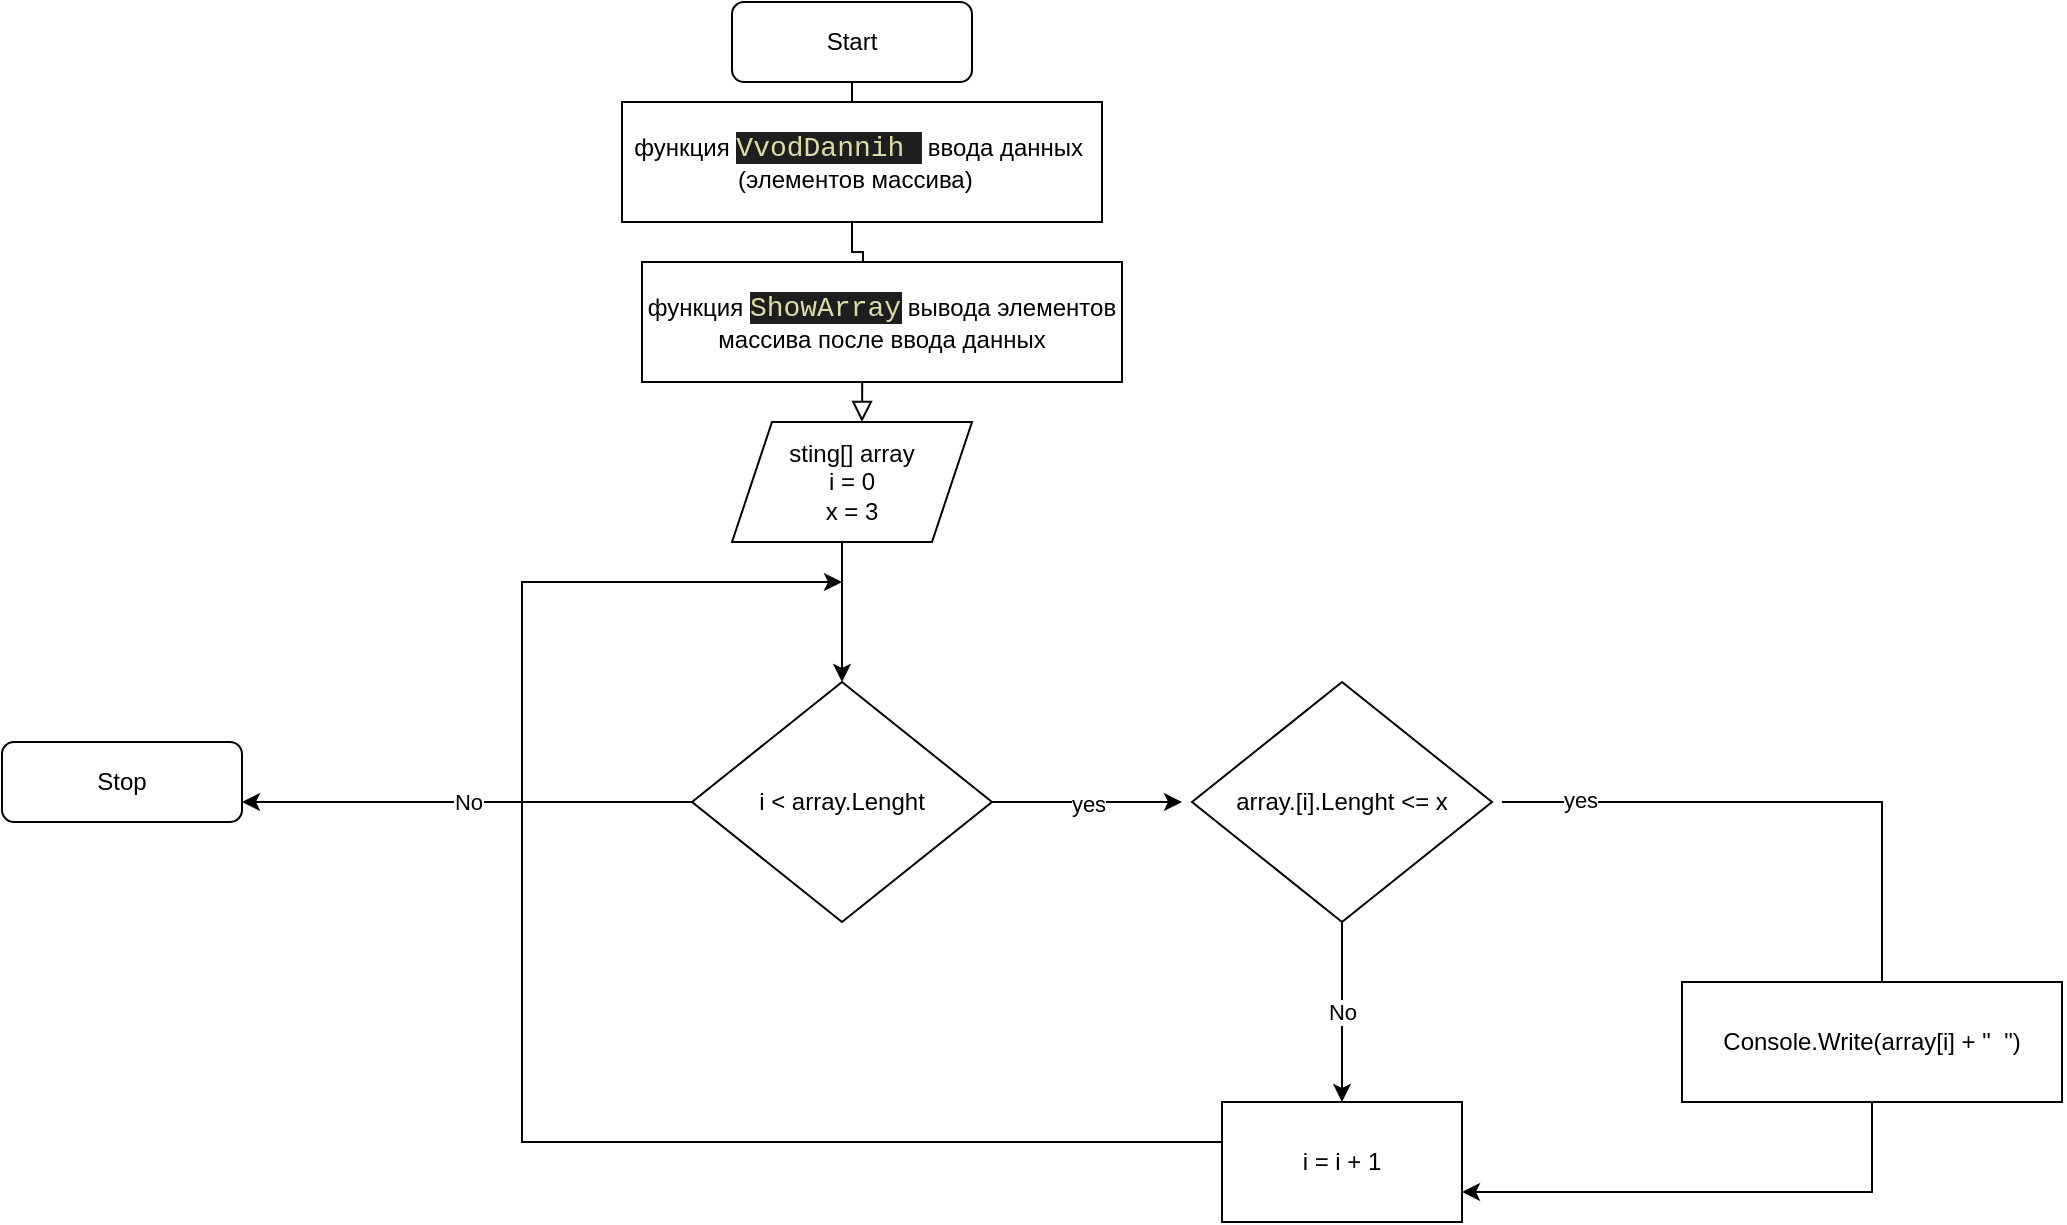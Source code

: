 <mxfile version="20.3.0" type="device"><diagram id="C5RBs43oDa-KdzZeNtuy" name="Page-1"><mxGraphModel dx="2324" dy="2071" grid="1" gridSize="10" guides="1" tooltips="1" connect="1" arrows="1" fold="1" page="1" pageScale="1" pageWidth="827" pageHeight="1169" math="0" shadow="0"><root><mxCell id="WIyWlLk6GJQsqaUBKTNV-0"/><mxCell id="WIyWlLk6GJQsqaUBKTNV-1" parent="WIyWlLk6GJQsqaUBKTNV-0"/><mxCell id="WIyWlLk6GJQsqaUBKTNV-2" value="" style="rounded=0;html=1;jettySize=auto;orthogonalLoop=1;fontSize=11;endArrow=block;endFill=0;endSize=8;strokeWidth=1;shadow=0;labelBackgroundColor=none;edgeStyle=orthogonalEdgeStyle;" parent="WIyWlLk6GJQsqaUBKTNV-1" source="WIyWlLk6GJQsqaUBKTNV-3" edge="1"><mxGeometry relative="1" as="geometry"><mxPoint x="220" y="170" as="targetPoint"/></mxGeometry></mxCell><mxCell id="WIyWlLk6GJQsqaUBKTNV-3" value="Start" style="rounded=1;whiteSpace=wrap;html=1;fontSize=12;glass=0;strokeWidth=1;shadow=0;" parent="WIyWlLk6GJQsqaUBKTNV-1" vertex="1"><mxGeometry x="155" y="-40" width="120" height="40" as="geometry"/></mxCell><mxCell id="WIyWlLk6GJQsqaUBKTNV-11" value="Stop" style="rounded=1;whiteSpace=wrap;html=1;fontSize=12;glass=0;strokeWidth=1;shadow=0;" parent="WIyWlLk6GJQsqaUBKTNV-1" vertex="1"><mxGeometry x="-210" y="330" width="120" height="40" as="geometry"/></mxCell><mxCell id="4JX8prv_ugwPLeYSaK1v-1" style="edgeStyle=orthogonalEdgeStyle;rounded=0;orthogonalLoop=1;jettySize=auto;html=1;" parent="WIyWlLk6GJQsqaUBKTNV-1" edge="1"><mxGeometry relative="1" as="geometry"><mxPoint x="210" y="300" as="targetPoint"/><mxPoint x="210" y="230.0" as="sourcePoint"/></mxGeometry></mxCell><mxCell id="4JX8prv_ugwPLeYSaK1v-0" value="sting[] array&lt;br&gt;i = 0&lt;br&gt;x = 3" style="shape=parallelogram;perimeter=parallelogramPerimeter;whiteSpace=wrap;html=1;fixedSize=1;" parent="WIyWlLk6GJQsqaUBKTNV-1" vertex="1"><mxGeometry x="155" y="170" width="120" height="60" as="geometry"/></mxCell><mxCell id="4JX8prv_ugwPLeYSaK1v-4" value="yes" style="edgeStyle=orthogonalEdgeStyle;rounded=0;orthogonalLoop=1;jettySize=auto;html=1;" parent="WIyWlLk6GJQsqaUBKTNV-1" source="4JX8prv_ugwPLeYSaK1v-2" edge="1"><mxGeometry relative="1" as="geometry"><mxPoint x="380" y="360" as="targetPoint"/></mxGeometry></mxCell><mxCell id="4JX8prv_ugwPLeYSaK1v-12" value="No" style="edgeStyle=orthogonalEdgeStyle;rounded=0;orthogonalLoop=1;jettySize=auto;html=1;entryX=1;entryY=0.75;entryDx=0;entryDy=0;" parent="WIyWlLk6GJQsqaUBKTNV-1" source="4JX8prv_ugwPLeYSaK1v-2" target="WIyWlLk6GJQsqaUBKTNV-11" edge="1"><mxGeometry relative="1" as="geometry"><mxPoint x="-40" y="490" as="targetPoint"/><Array as="points"><mxPoint x="-70" y="360"/></Array></mxGeometry></mxCell><mxCell id="4JX8prv_ugwPLeYSaK1v-2" value="i &amp;lt; array.Lenght" style="rhombus;whiteSpace=wrap;html=1;" parent="WIyWlLk6GJQsqaUBKTNV-1" vertex="1"><mxGeometry x="135" y="300" width="150" height="120" as="geometry"/></mxCell><mxCell id="4JX8prv_ugwPLeYSaK1v-11" style="edgeStyle=orthogonalEdgeStyle;rounded=0;orthogonalLoop=1;jettySize=auto;html=1;" parent="WIyWlLk6GJQsqaUBKTNV-1" source="4JX8prv_ugwPLeYSaK1v-8" edge="1"><mxGeometry relative="1" as="geometry"><mxPoint x="210" y="250" as="targetPoint"/><Array as="points"><mxPoint x="50" y="530"/><mxPoint x="50" y="250"/></Array></mxGeometry></mxCell><mxCell id="4JX8prv_ugwPLeYSaK1v-8" value="i = i + 1" style="whiteSpace=wrap;html=1;" parent="WIyWlLk6GJQsqaUBKTNV-1" vertex="1"><mxGeometry x="400" y="510" width="120" height="60" as="geometry"/></mxCell><mxCell id="TC2NH-H8cxzy6CmC77L6-2" value="функция&amp;nbsp;&lt;span style=&quot;color: rgb(220, 220, 170); background-color: rgb(30, 30, 30); font-family: Consolas, &amp;quot;Courier New&amp;quot;, monospace; font-size: 14px;&quot;&gt;ShowArray&lt;/span&gt;&lt;span style=&quot;background-color: initial;&quot;&gt;&amp;nbsp;вывода элементов массива после ввода данных&lt;/span&gt;" style="rounded=0;whiteSpace=wrap;html=1;" vertex="1" parent="WIyWlLk6GJQsqaUBKTNV-1"><mxGeometry x="110" y="90" width="240" height="60" as="geometry"/></mxCell><mxCell id="TC2NH-H8cxzy6CmC77L6-9" value="No&lt;br&gt;" style="edgeStyle=orthogonalEdgeStyle;rounded=0;orthogonalLoop=1;jettySize=auto;html=1;exitX=0.5;exitY=1;exitDx=0;exitDy=0;entryX=0.5;entryY=0;entryDx=0;entryDy=0;" edge="1" parent="WIyWlLk6GJQsqaUBKTNV-1" source="TC2NH-H8cxzy6CmC77L6-3" target="4JX8prv_ugwPLeYSaK1v-8"><mxGeometry relative="1" as="geometry"/></mxCell><mxCell id="TC2NH-H8cxzy6CmC77L6-3" value="array.[i].Lenght &amp;lt;= x" style="rhombus;whiteSpace=wrap;html=1;" vertex="1" parent="WIyWlLk6GJQsqaUBKTNV-1"><mxGeometry x="385" y="300" width="150" height="120" as="geometry"/></mxCell><mxCell id="TC2NH-H8cxzy6CmC77L6-8" style="edgeStyle=orthogonalEdgeStyle;rounded=0;orthogonalLoop=1;jettySize=auto;html=1;entryX=1;entryY=0.75;entryDx=0;entryDy=0;" edge="1" parent="WIyWlLk6GJQsqaUBKTNV-1" source="TC2NH-H8cxzy6CmC77L6-5" target="4JX8prv_ugwPLeYSaK1v-8"><mxGeometry relative="1" as="geometry"><Array as="points"><mxPoint x="725" y="555"/></Array></mxGeometry></mxCell><mxCell id="TC2NH-H8cxzy6CmC77L6-5" value="Console.Write(array[i] + &quot;&amp;nbsp; &quot;)" style="rounded=0;whiteSpace=wrap;html=1;" vertex="1" parent="WIyWlLk6GJQsqaUBKTNV-1"><mxGeometry x="630" y="450" width="190" height="60" as="geometry"/></mxCell><mxCell id="TC2NH-H8cxzy6CmC77L6-6" value="" style="edgeStyle=orthogonalEdgeStyle;rounded=0;orthogonalLoop=1;jettySize=auto;html=1;entryX=1;entryY=0.5;entryDx=0;entryDy=0;endArrow=none;" edge="1" parent="WIyWlLk6GJQsqaUBKTNV-1" target="TC2NH-H8cxzy6CmC77L6-5"><mxGeometry relative="1" as="geometry"><mxPoint x="540" y="360" as="sourcePoint"/><mxPoint x="520" y="540" as="targetPoint"/><Array as="points"><mxPoint x="730" y="360"/><mxPoint x="730" y="450"/></Array></mxGeometry></mxCell><mxCell id="TC2NH-H8cxzy6CmC77L6-7" value="yes" style="edgeLabel;html=1;align=center;verticalAlign=middle;resizable=0;points=[];" vertex="1" connectable="0" parent="TC2NH-H8cxzy6CmC77L6-6"><mxGeometry x="-0.808" y="1" relative="1" as="geometry"><mxPoint as="offset"/></mxGeometry></mxCell><mxCell id="TC2NH-H8cxzy6CmC77L6-10" value="функция&amp;nbsp;&lt;span style=&quot;color: rgb(220, 220, 170); background-color: rgb(30, 30, 30); font-family: Consolas, &amp;quot;Courier New&amp;quot;, monospace; font-size: 14px;&quot;&gt;VvodDannih&amp;nbsp;&lt;/span&gt;&lt;span style=&quot;background-color: initial;&quot;&gt;&amp;nbsp;ввода&amp;nbsp;&lt;/span&gt;данных&amp;nbsp;&lt;span style=&quot;background-color: initial;&quot;&gt;&lt;br&gt;(элементов массива)&amp;nbsp;&amp;nbsp;&lt;/span&gt;" style="rounded=0;whiteSpace=wrap;html=1;" vertex="1" parent="WIyWlLk6GJQsqaUBKTNV-1"><mxGeometry x="100" y="10" width="240" height="60" as="geometry"/></mxCell></root></mxGraphModel></diagram></mxfile>
